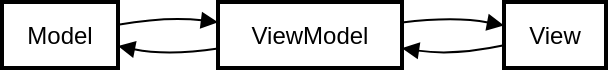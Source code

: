 <mxfile version="21.1.7" type="github">
  <diagram name="第 1 页" id="gSKQCowuIv7pCQ2kXJFT">
    <mxGraphModel>
      <root>
        <mxCell id="0" />
        <mxCell id="1" parent="0" />
        <mxCell id="2" value="Model" style="whiteSpace=wrap;strokeWidth=2;" vertex="1" parent="1">
          <mxGeometry width="58" height="33" as="geometry" />
        </mxCell>
        <mxCell id="3" value="ViewModel" style="whiteSpace=wrap;strokeWidth=2;" vertex="1" parent="1">
          <mxGeometry x="108" width="92" height="33" as="geometry" />
        </mxCell>
        <mxCell id="4" value="View" style="whiteSpace=wrap;strokeWidth=2;" vertex="1" parent="1">
          <mxGeometry x="251" width="51" height="33" as="geometry" />
        </mxCell>
        <mxCell id="5" value="" style="curved=1;startArrow=none;endArrow=block;exitX=1.003;exitY=0.343;entryX=0.002;entryY=0.309;" edge="1" parent="1" source="2" target="3">
          <mxGeometry relative="1" as="geometry">
            <Array as="points">
              <mxPoint x="83" y="7" />
            </Array>
          </mxGeometry>
        </mxCell>
        <mxCell id="6" value="" style="curved=1;startArrow=none;endArrow=block;exitX=1.007;exitY=0.309;entryX=-0.007;entryY=0.353;" edge="1" parent="1" source="3" target="4">
          <mxGeometry relative="1" as="geometry">
            <Array as="points">
              <mxPoint x="226" y="7" />
            </Array>
          </mxGeometry>
        </mxCell>
        <mxCell id="7" value="" style="curved=1;startArrow=none;endArrow=block;exitX=-0.007;exitY=0.659;entryX=1.007;entryY=0.703;" edge="1" parent="1" source="4" target="3">
          <mxGeometry relative="1" as="geometry">
            <Array as="points">
              <mxPoint x="226" y="27" />
            </Array>
          </mxGeometry>
        </mxCell>
        <mxCell id="8" value="" style="curved=1;startArrow=none;endArrow=block;exitX=0.002;exitY=0.703;entryX=1.003;entryY=0.669;" edge="1" parent="1" source="3" target="2">
          <mxGeometry relative="1" as="geometry">
            <Array as="points">
              <mxPoint x="83" y="27" />
            </Array>
          </mxGeometry>
        </mxCell>
      </root>
    </mxGraphModel>
  </diagram>
</mxfile>
